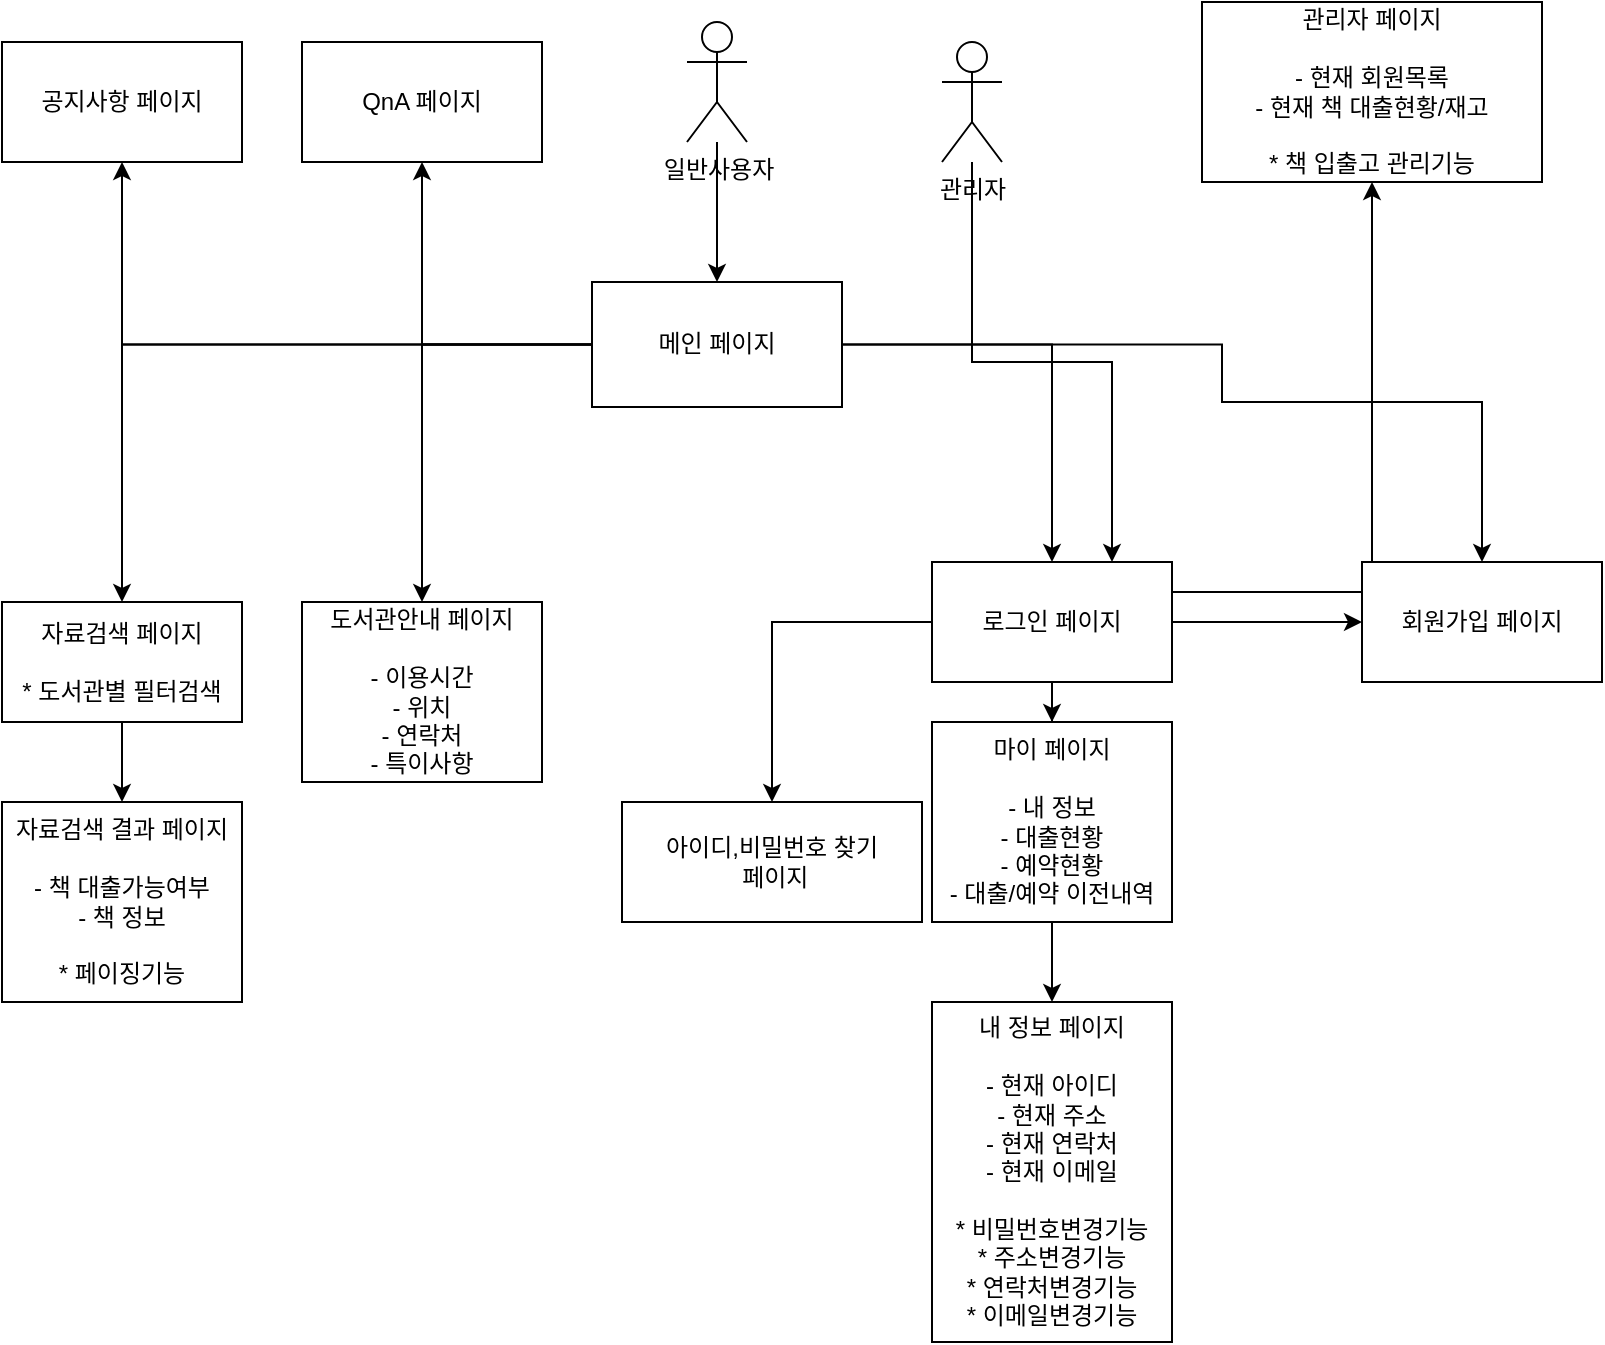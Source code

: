 <mxfile version="23.0.1" type="device">
  <diagram name="페이지-1" id="qXT5kiw5uoE3pJZx7ctv">
    <mxGraphModel dx="794" dy="724" grid="1" gridSize="10" guides="1" tooltips="1" connect="1" arrows="1" fold="1" page="1" pageScale="1" pageWidth="827" pageHeight="1169" math="0" shadow="0">
      <root>
        <mxCell id="0" />
        <mxCell id="1" parent="0" />
        <mxCell id="mj5Ci1OzQnHQcEd_hcI6-14" value="" style="edgeStyle=orthogonalEdgeStyle;rounded=0;orthogonalLoop=1;jettySize=auto;html=1;entryX=0.5;entryY=0;entryDx=0;entryDy=0;" edge="1" parent="1" source="mj5Ci1OzQnHQcEd_hcI6-1" target="mj5Ci1OzQnHQcEd_hcI6-2">
          <mxGeometry relative="1" as="geometry" />
        </mxCell>
        <mxCell id="mj5Ci1OzQnHQcEd_hcI6-15" value="" style="edgeStyle=orthogonalEdgeStyle;rounded=0;orthogonalLoop=1;jettySize=auto;html=1;entryX=0.5;entryY=0;entryDx=0;entryDy=0;" edge="1" parent="1" source="mj5Ci1OzQnHQcEd_hcI6-1" target="mj5Ci1OzQnHQcEd_hcI6-3">
          <mxGeometry relative="1" as="geometry">
            <mxPoint x="330" y="330" as="targetPoint" />
          </mxGeometry>
        </mxCell>
        <mxCell id="mj5Ci1OzQnHQcEd_hcI6-26" style="edgeStyle=orthogonalEdgeStyle;rounded=0;orthogonalLoop=1;jettySize=auto;html=1;entryX=0.5;entryY=0;entryDx=0;entryDy=0;" edge="1" parent="1" source="mj5Ci1OzQnHQcEd_hcI6-1" target="mj5Ci1OzQnHQcEd_hcI6-4">
          <mxGeometry relative="1" as="geometry">
            <Array as="points">
              <mxPoint x="620" y="211" />
              <mxPoint x="620" y="240" />
              <mxPoint x="750" y="240" />
            </Array>
          </mxGeometry>
        </mxCell>
        <mxCell id="mj5Ci1OzQnHQcEd_hcI6-28" style="edgeStyle=orthogonalEdgeStyle;rounded=0;orthogonalLoop=1;jettySize=auto;html=1;entryX=0.5;entryY=0;entryDx=0;entryDy=0;" edge="1" parent="1" source="mj5Ci1OzQnHQcEd_hcI6-1" target="mj5Ci1OzQnHQcEd_hcI6-27">
          <mxGeometry relative="1" as="geometry" />
        </mxCell>
        <mxCell id="mj5Ci1OzQnHQcEd_hcI6-32" style="edgeStyle=orthogonalEdgeStyle;rounded=0;orthogonalLoop=1;jettySize=auto;html=1;" edge="1" parent="1" source="mj5Ci1OzQnHQcEd_hcI6-1" target="mj5Ci1OzQnHQcEd_hcI6-31">
          <mxGeometry relative="1" as="geometry" />
        </mxCell>
        <mxCell id="mj5Ci1OzQnHQcEd_hcI6-38" style="edgeStyle=orthogonalEdgeStyle;rounded=0;orthogonalLoop=1;jettySize=auto;html=1;entryX=0.5;entryY=1;entryDx=0;entryDy=0;" edge="1" parent="1" source="mj5Ci1OzQnHQcEd_hcI6-1" target="mj5Ci1OzQnHQcEd_hcI6-37">
          <mxGeometry relative="1" as="geometry" />
        </mxCell>
        <mxCell id="mj5Ci1OzQnHQcEd_hcI6-1" value="메인 페이지" style="rounded=0;whiteSpace=wrap;html=1;" vertex="1" parent="1">
          <mxGeometry x="305" y="180" width="125" height="62.5" as="geometry" />
        </mxCell>
        <mxCell id="mj5Ci1OzQnHQcEd_hcI6-42" style="edgeStyle=orthogonalEdgeStyle;rounded=0;orthogonalLoop=1;jettySize=auto;html=1;entryX=0.5;entryY=0;entryDx=0;entryDy=0;" edge="1" parent="1" source="mj5Ci1OzQnHQcEd_hcI6-2" target="mj5Ci1OzQnHQcEd_hcI6-41">
          <mxGeometry relative="1" as="geometry" />
        </mxCell>
        <mxCell id="mj5Ci1OzQnHQcEd_hcI6-2" value="자료검색 페이지&lt;br&gt;&lt;br&gt;* 도서관별 필터검색" style="rounded=0;whiteSpace=wrap;html=1;" vertex="1" parent="1">
          <mxGeometry x="10" y="340" width="120" height="60" as="geometry" />
        </mxCell>
        <mxCell id="mj5Ci1OzQnHQcEd_hcI6-18" value="" style="edgeStyle=orthogonalEdgeStyle;rounded=0;orthogonalLoop=1;jettySize=auto;html=1;entryX=0.5;entryY=0;entryDx=0;entryDy=0;" edge="1" parent="1" source="mj5Ci1OzQnHQcEd_hcI6-3" target="mj5Ci1OzQnHQcEd_hcI6-6">
          <mxGeometry relative="1" as="geometry">
            <mxPoint x="560" y="600" as="targetPoint" />
          </mxGeometry>
        </mxCell>
        <mxCell id="mj5Ci1OzQnHQcEd_hcI6-19" value="" style="edgeStyle=orthogonalEdgeStyle;rounded=0;orthogonalLoop=1;jettySize=auto;html=1;" edge="1" parent="1" source="mj5Ci1OzQnHQcEd_hcI6-3" target="mj5Ci1OzQnHQcEd_hcI6-4">
          <mxGeometry relative="1" as="geometry" />
        </mxCell>
        <mxCell id="mj5Ci1OzQnHQcEd_hcI6-20" value="" style="edgeStyle=orthogonalEdgeStyle;rounded=0;orthogonalLoop=1;jettySize=auto;html=1;" edge="1" parent="1" source="mj5Ci1OzQnHQcEd_hcI6-3" target="mj5Ci1OzQnHQcEd_hcI6-5">
          <mxGeometry relative="1" as="geometry" />
        </mxCell>
        <mxCell id="mj5Ci1OzQnHQcEd_hcI6-39" style="edgeStyle=orthogonalEdgeStyle;rounded=0;orthogonalLoop=1;jettySize=auto;html=1;exitX=1;exitY=0.25;exitDx=0;exitDy=0;" edge="1" parent="1" source="mj5Ci1OzQnHQcEd_hcI6-3" target="mj5Ci1OzQnHQcEd_hcI6-7">
          <mxGeometry relative="1" as="geometry" />
        </mxCell>
        <mxCell id="mj5Ci1OzQnHQcEd_hcI6-3" value="로그인 페이지" style="rounded=0;whiteSpace=wrap;html=1;" vertex="1" parent="1">
          <mxGeometry x="475" y="320" width="120" height="60" as="geometry" />
        </mxCell>
        <mxCell id="mj5Ci1OzQnHQcEd_hcI6-4" value="회원가입 페이지" style="rounded=0;whiteSpace=wrap;html=1;" vertex="1" parent="1">
          <mxGeometry x="690" y="320" width="120" height="60" as="geometry" />
        </mxCell>
        <mxCell id="mj5Ci1OzQnHQcEd_hcI6-5" value="아이디,비밀번호 찾기&lt;br&gt;&amp;nbsp;페이지" style="rounded=0;whiteSpace=wrap;html=1;" vertex="1" parent="1">
          <mxGeometry x="320" y="440" width="150" height="60" as="geometry" />
        </mxCell>
        <mxCell id="mj5Ci1OzQnHQcEd_hcI6-30" style="edgeStyle=orthogonalEdgeStyle;rounded=0;orthogonalLoop=1;jettySize=auto;html=1;" edge="1" parent="1" source="mj5Ci1OzQnHQcEd_hcI6-6" target="mj5Ci1OzQnHQcEd_hcI6-29">
          <mxGeometry relative="1" as="geometry" />
        </mxCell>
        <mxCell id="mj5Ci1OzQnHQcEd_hcI6-6" value="마이 페이지&lt;br&gt;&lt;br&gt;- 내 정보&lt;br&gt;- 대출현황&lt;br&gt;- 예약현황&lt;br&gt;- 대출/예약 이전내역" style="rounded=0;whiteSpace=wrap;html=1;" vertex="1" parent="1">
          <mxGeometry x="475" y="400" width="120" height="100" as="geometry" />
        </mxCell>
        <mxCell id="mj5Ci1OzQnHQcEd_hcI6-7" value="관리자 페이지&lt;br&gt;&lt;br&gt;- 현재 회원목록&lt;br&gt;- 현재 책 대출현황/재고&lt;br&gt;&lt;br&gt;* 책 입출고 관리기능" style="rounded=0;whiteSpace=wrap;html=1;" vertex="1" parent="1">
          <mxGeometry x="610" y="40" width="170" height="90" as="geometry" />
        </mxCell>
        <mxCell id="mj5Ci1OzQnHQcEd_hcI6-8" value="" style="endArrow=classic;html=1;rounded=0;exitX=0.5;exitY=0;exitDx=0;exitDy=0;entryX=0.5;entryY=0;entryDx=0;entryDy=0;" edge="1" parent="1" source="mj5Ci1OzQnHQcEd_hcI6-2" target="mj5Ci1OzQnHQcEd_hcI6-2">
          <mxGeometry width="50" height="50" relative="1" as="geometry">
            <mxPoint x="349" y="330" as="sourcePoint" />
            <mxPoint x="399" y="280" as="targetPoint" />
          </mxGeometry>
        </mxCell>
        <mxCell id="mj5Ci1OzQnHQcEd_hcI6-13" value="" style="edgeStyle=orthogonalEdgeStyle;rounded=0;orthogonalLoop=1;jettySize=auto;html=1;" edge="1" parent="1" source="mj5Ci1OzQnHQcEd_hcI6-12" target="mj5Ci1OzQnHQcEd_hcI6-1">
          <mxGeometry relative="1" as="geometry">
            <mxPoint x="370" y="140" as="sourcePoint" />
          </mxGeometry>
        </mxCell>
        <mxCell id="mj5Ci1OzQnHQcEd_hcI6-12" value="일반사용자&lt;br&gt;" style="shape=umlActor;verticalLabelPosition=bottom;verticalAlign=top;html=1;" vertex="1" parent="1">
          <mxGeometry x="352.5" y="50" width="30" height="60" as="geometry" />
        </mxCell>
        <mxCell id="mj5Ci1OzQnHQcEd_hcI6-40" style="edgeStyle=orthogonalEdgeStyle;rounded=0;orthogonalLoop=1;jettySize=auto;html=1;entryX=0.75;entryY=0;entryDx=0;entryDy=0;" edge="1" parent="1" source="mj5Ci1OzQnHQcEd_hcI6-21" target="mj5Ci1OzQnHQcEd_hcI6-3">
          <mxGeometry relative="1" as="geometry" />
        </mxCell>
        <mxCell id="mj5Ci1OzQnHQcEd_hcI6-21" value="관리자" style="shape=umlActor;verticalLabelPosition=bottom;verticalAlign=top;html=1;" vertex="1" parent="1">
          <mxGeometry x="480" y="60" width="30" height="60" as="geometry" />
        </mxCell>
        <mxCell id="mj5Ci1OzQnHQcEd_hcI6-27" value="도서관안내 페이지&lt;br&gt;&lt;br&gt;- 이용시간&lt;br&gt;- 위치&lt;br&gt;- 연락처&lt;br&gt;- 특이사항" style="rounded=0;whiteSpace=wrap;html=1;" vertex="1" parent="1">
          <mxGeometry x="160" y="340" width="120" height="90" as="geometry" />
        </mxCell>
        <mxCell id="mj5Ci1OzQnHQcEd_hcI6-29" value="내 정보 페이지&lt;br&gt;&lt;br&gt;- 현재 아이디&lt;br&gt;- 현재 주소&lt;br&gt;- 현재 연락처&lt;br&gt;- 현재 이메일&lt;br&gt;&lt;br&gt;* 비밀번호변경기능&lt;br&gt;* 주소변경기능&lt;br&gt;* 연락처변경기능&lt;br&gt;* 이메일변경기능" style="rounded=0;whiteSpace=wrap;html=1;" vertex="1" parent="1">
          <mxGeometry x="475" y="540" width="120" height="170" as="geometry" />
        </mxCell>
        <mxCell id="mj5Ci1OzQnHQcEd_hcI6-31" value="공지사항 페이지" style="rounded=0;whiteSpace=wrap;html=1;" vertex="1" parent="1">
          <mxGeometry x="10" y="60" width="120" height="60" as="geometry" />
        </mxCell>
        <mxCell id="mj5Ci1OzQnHQcEd_hcI6-37" value="QnA 페이지" style="rounded=0;whiteSpace=wrap;html=1;" vertex="1" parent="1">
          <mxGeometry x="160" y="60" width="120" height="60" as="geometry" />
        </mxCell>
        <mxCell id="mj5Ci1OzQnHQcEd_hcI6-41" value="자료검색 결과 페이지&lt;br&gt;&lt;br&gt;- 책 대출가능여부&lt;br&gt;- 책 정보&lt;br&gt;&lt;br&gt;* 페이징기능" style="rounded=0;whiteSpace=wrap;html=1;" vertex="1" parent="1">
          <mxGeometry x="10" y="440" width="120" height="100" as="geometry" />
        </mxCell>
      </root>
    </mxGraphModel>
  </diagram>
</mxfile>
